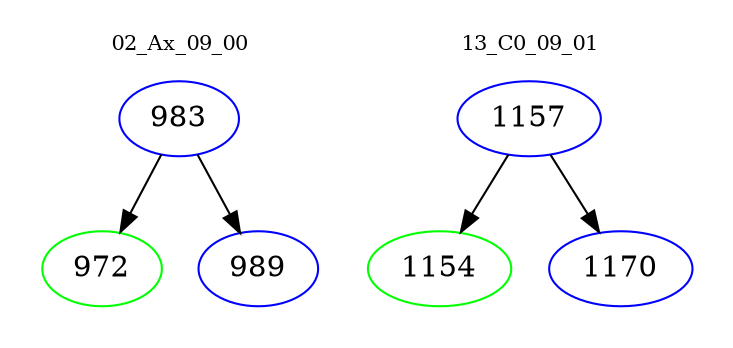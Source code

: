 digraph{
subgraph cluster_0 {
color = white
label = "02_Ax_09_00";
fontsize=10;
T0_983 [label="983", color="blue"]
T0_983 -> T0_972 [color="black"]
T0_972 [label="972", color="green"]
T0_983 -> T0_989 [color="black"]
T0_989 [label="989", color="blue"]
}
subgraph cluster_1 {
color = white
label = "13_C0_09_01";
fontsize=10;
T1_1157 [label="1157", color="blue"]
T1_1157 -> T1_1154 [color="black"]
T1_1154 [label="1154", color="green"]
T1_1157 -> T1_1170 [color="black"]
T1_1170 [label="1170", color="blue"]
}
}
